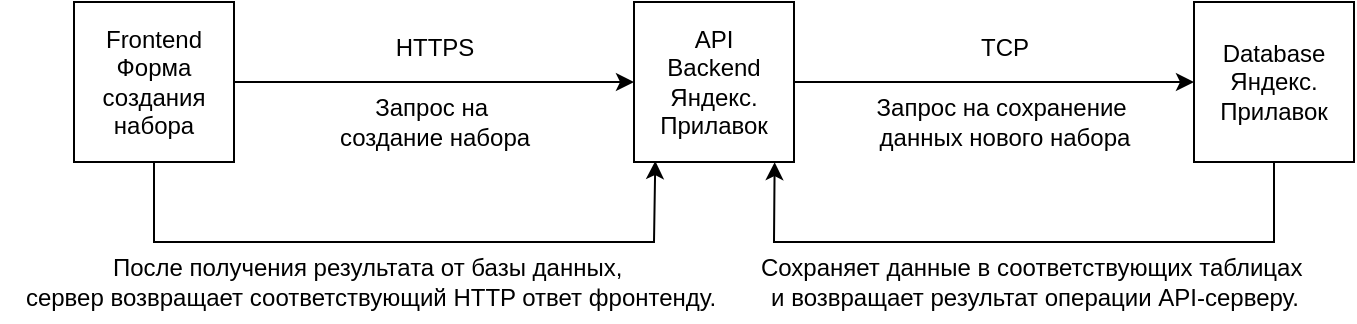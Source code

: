 <mxfile version="24.4.8" type="device">
  <diagram name="Страница — 1" id="AjPottjyFNBOZmbiGOLR">
    <mxGraphModel dx="1061" dy="659" grid="1" gridSize="10" guides="1" tooltips="1" connect="1" arrows="1" fold="1" page="1" pageScale="1" pageWidth="827" pageHeight="1169" math="0" shadow="0">
      <root>
        <mxCell id="0" />
        <mxCell id="1" parent="0" />
        <mxCell id="MDLFPnxvz1lzFkoCy7NF-1" value="&lt;div&gt;Frontend&lt;/div&gt;&lt;div&gt;&lt;span style=&quot;background-color: initial;&quot;&gt;Форма создания набора&lt;/span&gt;&lt;br&gt;&lt;/div&gt;" style="whiteSpace=wrap;html=1;aspect=fixed;" vertex="1" parent="1">
          <mxGeometry x="80" y="200" width="80" height="80" as="geometry" />
        </mxCell>
        <mxCell id="MDLFPnxvz1lzFkoCy7NF-4" value="API&lt;div&gt;Backend&lt;br&gt;&lt;div&gt;Яндекс. Прилавок&lt;/div&gt;&lt;/div&gt;" style="whiteSpace=wrap;html=1;aspect=fixed;" vertex="1" parent="1">
          <mxGeometry x="360" y="200" width="80" height="80" as="geometry" />
        </mxCell>
        <mxCell id="MDLFPnxvz1lzFkoCy7NF-5" value="HTTPS" style="text;html=1;align=center;verticalAlign=middle;resizable=0;points=[];autosize=1;strokeColor=none;fillColor=none;" vertex="1" parent="1">
          <mxGeometry x="230" y="208" width="60" height="30" as="geometry" />
        </mxCell>
        <mxCell id="MDLFPnxvz1lzFkoCy7NF-7" value="TCP" style="text;html=1;align=center;verticalAlign=middle;resizable=0;points=[];autosize=1;strokeColor=none;fillColor=none;" vertex="1" parent="1">
          <mxGeometry x="520" y="208" width="50" height="30" as="geometry" />
        </mxCell>
        <mxCell id="MDLFPnxvz1lzFkoCy7NF-8" value="Database&lt;div&gt;Яндекс.&lt;/div&gt;&lt;div&gt;Прилавок&lt;/div&gt;" style="whiteSpace=wrap;html=1;aspect=fixed;" vertex="1" parent="1">
          <mxGeometry x="640" y="200" width="80" height="80" as="geometry" />
        </mxCell>
        <mxCell id="MDLFPnxvz1lzFkoCy7NF-9" value="" style="endArrow=classic;html=1;rounded=0;exitX=1;exitY=0.5;exitDx=0;exitDy=0;entryX=0;entryY=0.5;entryDx=0;entryDy=0;" edge="1" parent="1" source="MDLFPnxvz1lzFkoCy7NF-1" target="MDLFPnxvz1lzFkoCy7NF-4">
          <mxGeometry width="50" height="50" relative="1" as="geometry">
            <mxPoint x="390" y="380" as="sourcePoint" />
            <mxPoint x="440" y="330" as="targetPoint" />
          </mxGeometry>
        </mxCell>
        <mxCell id="MDLFPnxvz1lzFkoCy7NF-10" value="Запрос на&amp;nbsp;&lt;div&gt;создание набора&lt;/div&gt;" style="text;html=1;align=center;verticalAlign=middle;resizable=0;points=[];autosize=1;strokeColor=none;fillColor=none;" vertex="1" parent="1">
          <mxGeometry x="200" y="240" width="120" height="40" as="geometry" />
        </mxCell>
        <mxCell id="MDLFPnxvz1lzFkoCy7NF-11" value="" style="endArrow=classic;html=1;rounded=0;exitX=1;exitY=0.5;exitDx=0;exitDy=0;entryX=0;entryY=0.5;entryDx=0;entryDy=0;" edge="1" parent="1" source="MDLFPnxvz1lzFkoCy7NF-4" target="MDLFPnxvz1lzFkoCy7NF-8">
          <mxGeometry width="50" height="50" relative="1" as="geometry">
            <mxPoint x="390" y="380" as="sourcePoint" />
            <mxPoint x="440" y="330" as="targetPoint" />
          </mxGeometry>
        </mxCell>
        <mxCell id="MDLFPnxvz1lzFkoCy7NF-12" value="Запрос на сохранение&amp;nbsp;&lt;div&gt;данных нового набора&lt;/div&gt;" style="text;html=1;align=center;verticalAlign=middle;resizable=0;points=[];autosize=1;strokeColor=none;fillColor=none;" vertex="1" parent="1">
          <mxGeometry x="470" y="240" width="150" height="40" as="geometry" />
        </mxCell>
        <mxCell id="MDLFPnxvz1lzFkoCy7NF-16" value="&lt;span style=&quot;background-color: initial;&quot;&gt;Сохраняет данные в соответствующих таблицах&amp;nbsp;&lt;/span&gt;&lt;div&gt;&lt;span style=&quot;background-color: initial;&quot;&gt;и в&lt;/span&gt;&lt;span style=&quot;background-color: initial;&quot;&gt;озвращает результат операции API-серверу.&lt;/span&gt;&lt;/div&gt;" style="text;html=1;align=center;verticalAlign=middle;resizable=0;points=[];autosize=1;strokeColor=none;fillColor=none;" vertex="1" parent="1">
          <mxGeometry x="410" y="320" width="300" height="40" as="geometry" />
        </mxCell>
        <mxCell id="MDLFPnxvz1lzFkoCy7NF-17" value="" style="endArrow=classic;html=1;rounded=0;exitX=0.5;exitY=1;exitDx=0;exitDy=0;entryX=0.879;entryY=1.001;entryDx=0;entryDy=0;entryPerimeter=0;" edge="1" parent="1" source="MDLFPnxvz1lzFkoCy7NF-8" target="MDLFPnxvz1lzFkoCy7NF-4">
          <mxGeometry width="50" height="50" relative="1" as="geometry">
            <mxPoint x="400" y="350" as="sourcePoint" />
            <mxPoint x="450" y="300" as="targetPoint" />
            <Array as="points">
              <mxPoint x="680" y="320" />
              <mxPoint x="430" y="320" />
            </Array>
          </mxGeometry>
        </mxCell>
        <mxCell id="MDLFPnxvz1lzFkoCy7NF-18" value="" style="endArrow=classic;html=1;rounded=0;exitX=0.5;exitY=1;exitDx=0;exitDy=0;entryX=0.133;entryY=0.994;entryDx=0;entryDy=0;entryPerimeter=0;" edge="1" parent="1" source="MDLFPnxvz1lzFkoCy7NF-1" target="MDLFPnxvz1lzFkoCy7NF-4">
          <mxGeometry width="50" height="50" relative="1" as="geometry">
            <mxPoint x="400" y="350" as="sourcePoint" />
            <mxPoint x="450" y="300" as="targetPoint" />
            <Array as="points">
              <mxPoint x="120" y="320" />
              <mxPoint x="370" y="320" />
            </Array>
          </mxGeometry>
        </mxCell>
        <mxCell id="MDLFPnxvz1lzFkoCy7NF-21" value="После получения результата от базы данных,&amp;nbsp;&lt;div&gt;сервер возвращает соответствующий HTTP ответ фронтенду.&lt;/div&gt;" style="text;html=1;align=center;verticalAlign=middle;resizable=0;points=[];autosize=1;strokeColor=none;fillColor=none;" vertex="1" parent="1">
          <mxGeometry x="43" y="320" width="370" height="40" as="geometry" />
        </mxCell>
      </root>
    </mxGraphModel>
  </diagram>
</mxfile>
